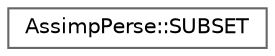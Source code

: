 digraph "クラス階層図"
{
 // LATEX_PDF_SIZE
  bgcolor="transparent";
  edge [fontname=Helvetica,fontsize=10,labelfontname=Helvetica,labelfontsize=10];
  node [fontname=Helvetica,fontsize=10,shape=box,height=0.2,width=0.4];
  rankdir="LR";
  Node0 [id="Node000000",label="AssimpPerse::SUBSET",height=0.2,width=0.4,color="grey40", fillcolor="white", style="filled",URL="$struct_assimp_perse_1_1_s_u_b_s_e_t.html",tooltip=" "];
}
